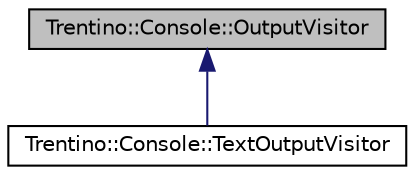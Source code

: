 digraph G
{
  edge [fontname="Helvetica",fontsize="10",labelfontname="Helvetica",labelfontsize="10"];
  node [fontname="Helvetica",fontsize="10",shape=record];
  Node1 [label="Trentino::Console::OutputVisitor",height=0.2,width=0.4,color="black", fillcolor="grey75", style="filled" fontcolor="black"];
  Node1 -> Node2 [dir="back",color="midnightblue",fontsize="10",style="solid",fontname="Helvetica"];
  Node2 [label="Trentino::Console::TextOutputVisitor",height=0.2,width=0.4,color="black", fillcolor="white", style="filled",URL="$class_trentino_1_1_console_1_1_text_output_visitor.html",tooltip="Console output visitor This class represents a console output sub-system. It&#39;s responsible for every ..."];
}
